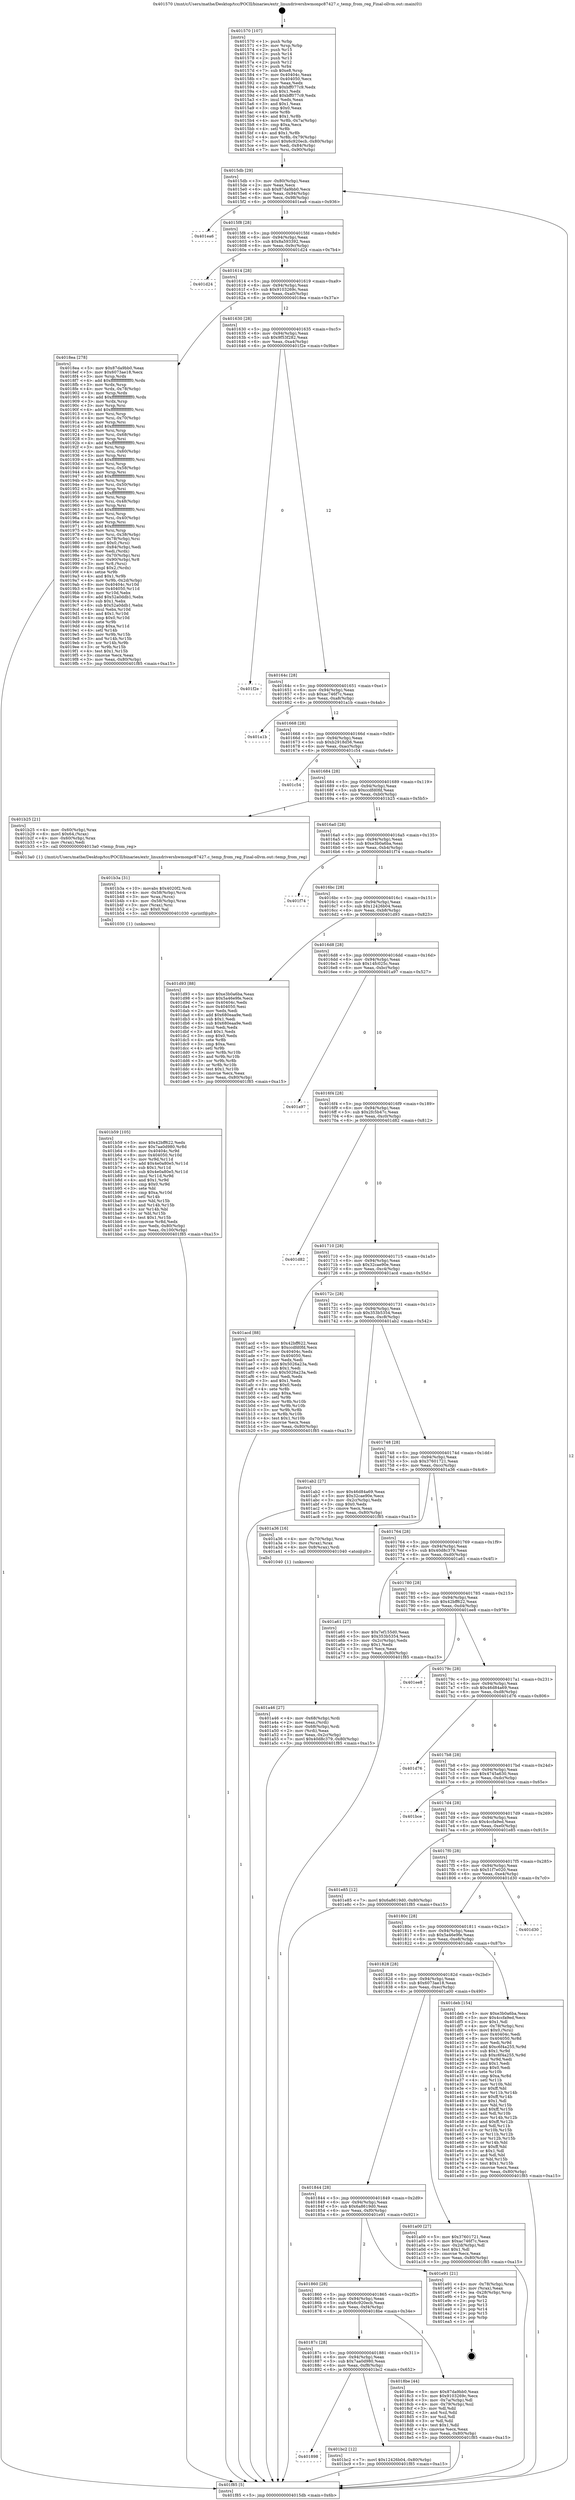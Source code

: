 digraph "0x401570" {
  label = "0x401570 (/mnt/c/Users/mathe/Desktop/tcc/POCII/binaries/extr_linuxdrivershwmonpc87427.c_temp_from_reg_Final-ollvm.out::main(0))"
  labelloc = "t"
  node[shape=record]

  Entry [label="",width=0.3,height=0.3,shape=circle,fillcolor=black,style=filled]
  "0x4015db" [label="{
     0x4015db [29]\l
     | [instrs]\l
     &nbsp;&nbsp;0x4015db \<+3\>: mov -0x80(%rbp),%eax\l
     &nbsp;&nbsp;0x4015de \<+2\>: mov %eax,%ecx\l
     &nbsp;&nbsp;0x4015e0 \<+6\>: sub $0x87da9bb0,%ecx\l
     &nbsp;&nbsp;0x4015e6 \<+6\>: mov %eax,-0x94(%rbp)\l
     &nbsp;&nbsp;0x4015ec \<+6\>: mov %ecx,-0x98(%rbp)\l
     &nbsp;&nbsp;0x4015f2 \<+6\>: je 0000000000401ea6 \<main+0x936\>\l
  }"]
  "0x401ea6" [label="{
     0x401ea6\l
  }", style=dashed]
  "0x4015f8" [label="{
     0x4015f8 [28]\l
     | [instrs]\l
     &nbsp;&nbsp;0x4015f8 \<+5\>: jmp 00000000004015fd \<main+0x8d\>\l
     &nbsp;&nbsp;0x4015fd \<+6\>: mov -0x94(%rbp),%eax\l
     &nbsp;&nbsp;0x401603 \<+5\>: sub $0x8a593392,%eax\l
     &nbsp;&nbsp;0x401608 \<+6\>: mov %eax,-0x9c(%rbp)\l
     &nbsp;&nbsp;0x40160e \<+6\>: je 0000000000401d24 \<main+0x7b4\>\l
  }"]
  Exit [label="",width=0.3,height=0.3,shape=circle,fillcolor=black,style=filled,peripheries=2]
  "0x401d24" [label="{
     0x401d24\l
  }", style=dashed]
  "0x401614" [label="{
     0x401614 [28]\l
     | [instrs]\l
     &nbsp;&nbsp;0x401614 \<+5\>: jmp 0000000000401619 \<main+0xa9\>\l
     &nbsp;&nbsp;0x401619 \<+6\>: mov -0x94(%rbp),%eax\l
     &nbsp;&nbsp;0x40161f \<+5\>: sub $0x9103269c,%eax\l
     &nbsp;&nbsp;0x401624 \<+6\>: mov %eax,-0xa0(%rbp)\l
     &nbsp;&nbsp;0x40162a \<+6\>: je 00000000004018ea \<main+0x37a\>\l
  }"]
  "0x401898" [label="{
     0x401898\l
  }", style=dashed]
  "0x4018ea" [label="{
     0x4018ea [278]\l
     | [instrs]\l
     &nbsp;&nbsp;0x4018ea \<+5\>: mov $0x87da9bb0,%eax\l
     &nbsp;&nbsp;0x4018ef \<+5\>: mov $0x6073ae18,%ecx\l
     &nbsp;&nbsp;0x4018f4 \<+3\>: mov %rsp,%rdx\l
     &nbsp;&nbsp;0x4018f7 \<+4\>: add $0xfffffffffffffff0,%rdx\l
     &nbsp;&nbsp;0x4018fb \<+3\>: mov %rdx,%rsp\l
     &nbsp;&nbsp;0x4018fe \<+4\>: mov %rdx,-0x78(%rbp)\l
     &nbsp;&nbsp;0x401902 \<+3\>: mov %rsp,%rdx\l
     &nbsp;&nbsp;0x401905 \<+4\>: add $0xfffffffffffffff0,%rdx\l
     &nbsp;&nbsp;0x401909 \<+3\>: mov %rdx,%rsp\l
     &nbsp;&nbsp;0x40190c \<+3\>: mov %rsp,%rsi\l
     &nbsp;&nbsp;0x40190f \<+4\>: add $0xfffffffffffffff0,%rsi\l
     &nbsp;&nbsp;0x401913 \<+3\>: mov %rsi,%rsp\l
     &nbsp;&nbsp;0x401916 \<+4\>: mov %rsi,-0x70(%rbp)\l
     &nbsp;&nbsp;0x40191a \<+3\>: mov %rsp,%rsi\l
     &nbsp;&nbsp;0x40191d \<+4\>: add $0xfffffffffffffff0,%rsi\l
     &nbsp;&nbsp;0x401921 \<+3\>: mov %rsi,%rsp\l
     &nbsp;&nbsp;0x401924 \<+4\>: mov %rsi,-0x68(%rbp)\l
     &nbsp;&nbsp;0x401928 \<+3\>: mov %rsp,%rsi\l
     &nbsp;&nbsp;0x40192b \<+4\>: add $0xfffffffffffffff0,%rsi\l
     &nbsp;&nbsp;0x40192f \<+3\>: mov %rsi,%rsp\l
     &nbsp;&nbsp;0x401932 \<+4\>: mov %rsi,-0x60(%rbp)\l
     &nbsp;&nbsp;0x401936 \<+3\>: mov %rsp,%rsi\l
     &nbsp;&nbsp;0x401939 \<+4\>: add $0xfffffffffffffff0,%rsi\l
     &nbsp;&nbsp;0x40193d \<+3\>: mov %rsi,%rsp\l
     &nbsp;&nbsp;0x401940 \<+4\>: mov %rsi,-0x58(%rbp)\l
     &nbsp;&nbsp;0x401944 \<+3\>: mov %rsp,%rsi\l
     &nbsp;&nbsp;0x401947 \<+4\>: add $0xfffffffffffffff0,%rsi\l
     &nbsp;&nbsp;0x40194b \<+3\>: mov %rsi,%rsp\l
     &nbsp;&nbsp;0x40194e \<+4\>: mov %rsi,-0x50(%rbp)\l
     &nbsp;&nbsp;0x401952 \<+3\>: mov %rsp,%rsi\l
     &nbsp;&nbsp;0x401955 \<+4\>: add $0xfffffffffffffff0,%rsi\l
     &nbsp;&nbsp;0x401959 \<+3\>: mov %rsi,%rsp\l
     &nbsp;&nbsp;0x40195c \<+4\>: mov %rsi,-0x48(%rbp)\l
     &nbsp;&nbsp;0x401960 \<+3\>: mov %rsp,%rsi\l
     &nbsp;&nbsp;0x401963 \<+4\>: add $0xfffffffffffffff0,%rsi\l
     &nbsp;&nbsp;0x401967 \<+3\>: mov %rsi,%rsp\l
     &nbsp;&nbsp;0x40196a \<+4\>: mov %rsi,-0x40(%rbp)\l
     &nbsp;&nbsp;0x40196e \<+3\>: mov %rsp,%rsi\l
     &nbsp;&nbsp;0x401971 \<+4\>: add $0xfffffffffffffff0,%rsi\l
     &nbsp;&nbsp;0x401975 \<+3\>: mov %rsi,%rsp\l
     &nbsp;&nbsp;0x401978 \<+4\>: mov %rsi,-0x38(%rbp)\l
     &nbsp;&nbsp;0x40197c \<+4\>: mov -0x78(%rbp),%rsi\l
     &nbsp;&nbsp;0x401980 \<+6\>: movl $0x0,(%rsi)\l
     &nbsp;&nbsp;0x401986 \<+6\>: mov -0x84(%rbp),%edi\l
     &nbsp;&nbsp;0x40198c \<+2\>: mov %edi,(%rdx)\l
     &nbsp;&nbsp;0x40198e \<+4\>: mov -0x70(%rbp),%rsi\l
     &nbsp;&nbsp;0x401992 \<+7\>: mov -0x90(%rbp),%r8\l
     &nbsp;&nbsp;0x401999 \<+3\>: mov %r8,(%rsi)\l
     &nbsp;&nbsp;0x40199c \<+3\>: cmpl $0x2,(%rdx)\l
     &nbsp;&nbsp;0x40199f \<+4\>: setne %r9b\l
     &nbsp;&nbsp;0x4019a3 \<+4\>: and $0x1,%r9b\l
     &nbsp;&nbsp;0x4019a7 \<+4\>: mov %r9b,-0x2d(%rbp)\l
     &nbsp;&nbsp;0x4019ab \<+8\>: mov 0x40404c,%r10d\l
     &nbsp;&nbsp;0x4019b3 \<+8\>: mov 0x404050,%r11d\l
     &nbsp;&nbsp;0x4019bb \<+3\>: mov %r10d,%ebx\l
     &nbsp;&nbsp;0x4019be \<+6\>: add $0x52a0ddb1,%ebx\l
     &nbsp;&nbsp;0x4019c4 \<+3\>: sub $0x1,%ebx\l
     &nbsp;&nbsp;0x4019c7 \<+6\>: sub $0x52a0ddb1,%ebx\l
     &nbsp;&nbsp;0x4019cd \<+4\>: imul %ebx,%r10d\l
     &nbsp;&nbsp;0x4019d1 \<+4\>: and $0x1,%r10d\l
     &nbsp;&nbsp;0x4019d5 \<+4\>: cmp $0x0,%r10d\l
     &nbsp;&nbsp;0x4019d9 \<+4\>: sete %r9b\l
     &nbsp;&nbsp;0x4019dd \<+4\>: cmp $0xa,%r11d\l
     &nbsp;&nbsp;0x4019e1 \<+4\>: setl %r14b\l
     &nbsp;&nbsp;0x4019e5 \<+3\>: mov %r9b,%r15b\l
     &nbsp;&nbsp;0x4019e8 \<+3\>: and %r14b,%r15b\l
     &nbsp;&nbsp;0x4019eb \<+3\>: xor %r14b,%r9b\l
     &nbsp;&nbsp;0x4019ee \<+3\>: or %r9b,%r15b\l
     &nbsp;&nbsp;0x4019f1 \<+4\>: test $0x1,%r15b\l
     &nbsp;&nbsp;0x4019f5 \<+3\>: cmovne %ecx,%eax\l
     &nbsp;&nbsp;0x4019f8 \<+3\>: mov %eax,-0x80(%rbp)\l
     &nbsp;&nbsp;0x4019fb \<+5\>: jmp 0000000000401f85 \<main+0xa15\>\l
  }"]
  "0x401630" [label="{
     0x401630 [28]\l
     | [instrs]\l
     &nbsp;&nbsp;0x401630 \<+5\>: jmp 0000000000401635 \<main+0xc5\>\l
     &nbsp;&nbsp;0x401635 \<+6\>: mov -0x94(%rbp),%eax\l
     &nbsp;&nbsp;0x40163b \<+5\>: sub $0x9f53f282,%eax\l
     &nbsp;&nbsp;0x401640 \<+6\>: mov %eax,-0xa4(%rbp)\l
     &nbsp;&nbsp;0x401646 \<+6\>: je 0000000000401f2e \<main+0x9be\>\l
  }"]
  "0x401bc2" [label="{
     0x401bc2 [12]\l
     | [instrs]\l
     &nbsp;&nbsp;0x401bc2 \<+7\>: movl $0x12426b04,-0x80(%rbp)\l
     &nbsp;&nbsp;0x401bc9 \<+5\>: jmp 0000000000401f85 \<main+0xa15\>\l
  }"]
  "0x401f2e" [label="{
     0x401f2e\l
  }", style=dashed]
  "0x40164c" [label="{
     0x40164c [28]\l
     | [instrs]\l
     &nbsp;&nbsp;0x40164c \<+5\>: jmp 0000000000401651 \<main+0xe1\>\l
     &nbsp;&nbsp;0x401651 \<+6\>: mov -0x94(%rbp),%eax\l
     &nbsp;&nbsp;0x401657 \<+5\>: sub $0xac746f7c,%eax\l
     &nbsp;&nbsp;0x40165c \<+6\>: mov %eax,-0xa8(%rbp)\l
     &nbsp;&nbsp;0x401662 \<+6\>: je 0000000000401a1b \<main+0x4ab\>\l
  }"]
  "0x401b59" [label="{
     0x401b59 [105]\l
     | [instrs]\l
     &nbsp;&nbsp;0x401b59 \<+5\>: mov $0x42bff622,%edx\l
     &nbsp;&nbsp;0x401b5e \<+6\>: mov $0x7aa0d980,%r8d\l
     &nbsp;&nbsp;0x401b64 \<+8\>: mov 0x40404c,%r9d\l
     &nbsp;&nbsp;0x401b6c \<+8\>: mov 0x404050,%r10d\l
     &nbsp;&nbsp;0x401b74 \<+3\>: mov %r9d,%r11d\l
     &nbsp;&nbsp;0x401b77 \<+7\>: add $0x4e0a80e5,%r11d\l
     &nbsp;&nbsp;0x401b7e \<+4\>: sub $0x1,%r11d\l
     &nbsp;&nbsp;0x401b82 \<+7\>: sub $0x4e0a80e5,%r11d\l
     &nbsp;&nbsp;0x401b89 \<+4\>: imul %r11d,%r9d\l
     &nbsp;&nbsp;0x401b8d \<+4\>: and $0x1,%r9d\l
     &nbsp;&nbsp;0x401b91 \<+4\>: cmp $0x0,%r9d\l
     &nbsp;&nbsp;0x401b95 \<+3\>: sete %bl\l
     &nbsp;&nbsp;0x401b98 \<+4\>: cmp $0xa,%r10d\l
     &nbsp;&nbsp;0x401b9c \<+4\>: setl %r14b\l
     &nbsp;&nbsp;0x401ba0 \<+3\>: mov %bl,%r15b\l
     &nbsp;&nbsp;0x401ba3 \<+3\>: and %r14b,%r15b\l
     &nbsp;&nbsp;0x401ba6 \<+3\>: xor %r14b,%bl\l
     &nbsp;&nbsp;0x401ba9 \<+3\>: or %bl,%r15b\l
     &nbsp;&nbsp;0x401bac \<+4\>: test $0x1,%r15b\l
     &nbsp;&nbsp;0x401bb0 \<+4\>: cmovne %r8d,%edx\l
     &nbsp;&nbsp;0x401bb4 \<+3\>: mov %edx,-0x80(%rbp)\l
     &nbsp;&nbsp;0x401bb7 \<+6\>: mov %eax,-0x100(%rbp)\l
     &nbsp;&nbsp;0x401bbd \<+5\>: jmp 0000000000401f85 \<main+0xa15\>\l
  }"]
  "0x401a1b" [label="{
     0x401a1b\l
  }", style=dashed]
  "0x401668" [label="{
     0x401668 [28]\l
     | [instrs]\l
     &nbsp;&nbsp;0x401668 \<+5\>: jmp 000000000040166d \<main+0xfd\>\l
     &nbsp;&nbsp;0x40166d \<+6\>: mov -0x94(%rbp),%eax\l
     &nbsp;&nbsp;0x401673 \<+5\>: sub $0xb2918d56,%eax\l
     &nbsp;&nbsp;0x401678 \<+6\>: mov %eax,-0xac(%rbp)\l
     &nbsp;&nbsp;0x40167e \<+6\>: je 0000000000401c54 \<main+0x6e4\>\l
  }"]
  "0x401b3a" [label="{
     0x401b3a [31]\l
     | [instrs]\l
     &nbsp;&nbsp;0x401b3a \<+10\>: movabs $0x4020f2,%rdi\l
     &nbsp;&nbsp;0x401b44 \<+4\>: mov -0x58(%rbp),%rcx\l
     &nbsp;&nbsp;0x401b48 \<+3\>: mov %rax,(%rcx)\l
     &nbsp;&nbsp;0x401b4b \<+4\>: mov -0x58(%rbp),%rax\l
     &nbsp;&nbsp;0x401b4f \<+3\>: mov (%rax),%rsi\l
     &nbsp;&nbsp;0x401b52 \<+2\>: mov $0x0,%al\l
     &nbsp;&nbsp;0x401b54 \<+5\>: call 0000000000401030 \<printf@plt\>\l
     | [calls]\l
     &nbsp;&nbsp;0x401030 \{1\} (unknown)\l
  }"]
  "0x401c54" [label="{
     0x401c54\l
  }", style=dashed]
  "0x401684" [label="{
     0x401684 [28]\l
     | [instrs]\l
     &nbsp;&nbsp;0x401684 \<+5\>: jmp 0000000000401689 \<main+0x119\>\l
     &nbsp;&nbsp;0x401689 \<+6\>: mov -0x94(%rbp),%eax\l
     &nbsp;&nbsp;0x40168f \<+5\>: sub $0xccdfd0fd,%eax\l
     &nbsp;&nbsp;0x401694 \<+6\>: mov %eax,-0xb0(%rbp)\l
     &nbsp;&nbsp;0x40169a \<+6\>: je 0000000000401b25 \<main+0x5b5\>\l
  }"]
  "0x401a46" [label="{
     0x401a46 [27]\l
     | [instrs]\l
     &nbsp;&nbsp;0x401a46 \<+4\>: mov -0x68(%rbp),%rdi\l
     &nbsp;&nbsp;0x401a4a \<+2\>: mov %eax,(%rdi)\l
     &nbsp;&nbsp;0x401a4c \<+4\>: mov -0x68(%rbp),%rdi\l
     &nbsp;&nbsp;0x401a50 \<+2\>: mov (%rdi),%eax\l
     &nbsp;&nbsp;0x401a52 \<+3\>: mov %eax,-0x2c(%rbp)\l
     &nbsp;&nbsp;0x401a55 \<+7\>: movl $0x40d8c379,-0x80(%rbp)\l
     &nbsp;&nbsp;0x401a5c \<+5\>: jmp 0000000000401f85 \<main+0xa15\>\l
  }"]
  "0x401b25" [label="{
     0x401b25 [21]\l
     | [instrs]\l
     &nbsp;&nbsp;0x401b25 \<+4\>: mov -0x60(%rbp),%rax\l
     &nbsp;&nbsp;0x401b29 \<+6\>: movl $0x64,(%rax)\l
     &nbsp;&nbsp;0x401b2f \<+4\>: mov -0x60(%rbp),%rax\l
     &nbsp;&nbsp;0x401b33 \<+2\>: mov (%rax),%edi\l
     &nbsp;&nbsp;0x401b35 \<+5\>: call 00000000004013a0 \<temp_from_reg\>\l
     | [calls]\l
     &nbsp;&nbsp;0x4013a0 \{1\} (/mnt/c/Users/mathe/Desktop/tcc/POCII/binaries/extr_linuxdrivershwmonpc87427.c_temp_from_reg_Final-ollvm.out::temp_from_reg)\l
  }"]
  "0x4016a0" [label="{
     0x4016a0 [28]\l
     | [instrs]\l
     &nbsp;&nbsp;0x4016a0 \<+5\>: jmp 00000000004016a5 \<main+0x135\>\l
     &nbsp;&nbsp;0x4016a5 \<+6\>: mov -0x94(%rbp),%eax\l
     &nbsp;&nbsp;0x4016ab \<+5\>: sub $0xe3b0a6ba,%eax\l
     &nbsp;&nbsp;0x4016b0 \<+6\>: mov %eax,-0xb4(%rbp)\l
     &nbsp;&nbsp;0x4016b6 \<+6\>: je 0000000000401f74 \<main+0xa04\>\l
  }"]
  "0x401570" [label="{
     0x401570 [107]\l
     | [instrs]\l
     &nbsp;&nbsp;0x401570 \<+1\>: push %rbp\l
     &nbsp;&nbsp;0x401571 \<+3\>: mov %rsp,%rbp\l
     &nbsp;&nbsp;0x401574 \<+2\>: push %r15\l
     &nbsp;&nbsp;0x401576 \<+2\>: push %r14\l
     &nbsp;&nbsp;0x401578 \<+2\>: push %r13\l
     &nbsp;&nbsp;0x40157a \<+2\>: push %r12\l
     &nbsp;&nbsp;0x40157c \<+1\>: push %rbx\l
     &nbsp;&nbsp;0x40157d \<+7\>: sub $0xe8,%rsp\l
     &nbsp;&nbsp;0x401584 \<+7\>: mov 0x40404c,%eax\l
     &nbsp;&nbsp;0x40158b \<+7\>: mov 0x404050,%ecx\l
     &nbsp;&nbsp;0x401592 \<+2\>: mov %eax,%edx\l
     &nbsp;&nbsp;0x401594 \<+6\>: sub $0xbff077c9,%edx\l
     &nbsp;&nbsp;0x40159a \<+3\>: sub $0x1,%edx\l
     &nbsp;&nbsp;0x40159d \<+6\>: add $0xbff077c9,%edx\l
     &nbsp;&nbsp;0x4015a3 \<+3\>: imul %edx,%eax\l
     &nbsp;&nbsp;0x4015a6 \<+3\>: and $0x1,%eax\l
     &nbsp;&nbsp;0x4015a9 \<+3\>: cmp $0x0,%eax\l
     &nbsp;&nbsp;0x4015ac \<+4\>: sete %r8b\l
     &nbsp;&nbsp;0x4015b0 \<+4\>: and $0x1,%r8b\l
     &nbsp;&nbsp;0x4015b4 \<+4\>: mov %r8b,-0x7a(%rbp)\l
     &nbsp;&nbsp;0x4015b8 \<+3\>: cmp $0xa,%ecx\l
     &nbsp;&nbsp;0x4015bb \<+4\>: setl %r8b\l
     &nbsp;&nbsp;0x4015bf \<+4\>: and $0x1,%r8b\l
     &nbsp;&nbsp;0x4015c3 \<+4\>: mov %r8b,-0x79(%rbp)\l
     &nbsp;&nbsp;0x4015c7 \<+7\>: movl $0x6c920ecb,-0x80(%rbp)\l
     &nbsp;&nbsp;0x4015ce \<+6\>: mov %edi,-0x84(%rbp)\l
     &nbsp;&nbsp;0x4015d4 \<+7\>: mov %rsi,-0x90(%rbp)\l
  }"]
  "0x401f74" [label="{
     0x401f74\l
  }", style=dashed]
  "0x4016bc" [label="{
     0x4016bc [28]\l
     | [instrs]\l
     &nbsp;&nbsp;0x4016bc \<+5\>: jmp 00000000004016c1 \<main+0x151\>\l
     &nbsp;&nbsp;0x4016c1 \<+6\>: mov -0x94(%rbp),%eax\l
     &nbsp;&nbsp;0x4016c7 \<+5\>: sub $0x12426b04,%eax\l
     &nbsp;&nbsp;0x4016cc \<+6\>: mov %eax,-0xb8(%rbp)\l
     &nbsp;&nbsp;0x4016d2 \<+6\>: je 0000000000401d93 \<main+0x823\>\l
  }"]
  "0x401f85" [label="{
     0x401f85 [5]\l
     | [instrs]\l
     &nbsp;&nbsp;0x401f85 \<+5\>: jmp 00000000004015db \<main+0x6b\>\l
  }"]
  "0x401d93" [label="{
     0x401d93 [88]\l
     | [instrs]\l
     &nbsp;&nbsp;0x401d93 \<+5\>: mov $0xe3b0a6ba,%eax\l
     &nbsp;&nbsp;0x401d98 \<+5\>: mov $0x5a46e9fe,%ecx\l
     &nbsp;&nbsp;0x401d9d \<+7\>: mov 0x40404c,%edx\l
     &nbsp;&nbsp;0x401da4 \<+7\>: mov 0x404050,%esi\l
     &nbsp;&nbsp;0x401dab \<+2\>: mov %edx,%edi\l
     &nbsp;&nbsp;0x401dad \<+6\>: add $0x680eaa9e,%edi\l
     &nbsp;&nbsp;0x401db3 \<+3\>: sub $0x1,%edi\l
     &nbsp;&nbsp;0x401db6 \<+6\>: sub $0x680eaa9e,%edi\l
     &nbsp;&nbsp;0x401dbc \<+3\>: imul %edi,%edx\l
     &nbsp;&nbsp;0x401dbf \<+3\>: and $0x1,%edx\l
     &nbsp;&nbsp;0x401dc2 \<+3\>: cmp $0x0,%edx\l
     &nbsp;&nbsp;0x401dc5 \<+4\>: sete %r8b\l
     &nbsp;&nbsp;0x401dc9 \<+3\>: cmp $0xa,%esi\l
     &nbsp;&nbsp;0x401dcc \<+4\>: setl %r9b\l
     &nbsp;&nbsp;0x401dd0 \<+3\>: mov %r8b,%r10b\l
     &nbsp;&nbsp;0x401dd3 \<+3\>: and %r9b,%r10b\l
     &nbsp;&nbsp;0x401dd6 \<+3\>: xor %r9b,%r8b\l
     &nbsp;&nbsp;0x401dd9 \<+3\>: or %r8b,%r10b\l
     &nbsp;&nbsp;0x401ddc \<+4\>: test $0x1,%r10b\l
     &nbsp;&nbsp;0x401de0 \<+3\>: cmovne %ecx,%eax\l
     &nbsp;&nbsp;0x401de3 \<+3\>: mov %eax,-0x80(%rbp)\l
     &nbsp;&nbsp;0x401de6 \<+5\>: jmp 0000000000401f85 \<main+0xa15\>\l
  }"]
  "0x4016d8" [label="{
     0x4016d8 [28]\l
     | [instrs]\l
     &nbsp;&nbsp;0x4016d8 \<+5\>: jmp 00000000004016dd \<main+0x16d\>\l
     &nbsp;&nbsp;0x4016dd \<+6\>: mov -0x94(%rbp),%eax\l
     &nbsp;&nbsp;0x4016e3 \<+5\>: sub $0x14fc025c,%eax\l
     &nbsp;&nbsp;0x4016e8 \<+6\>: mov %eax,-0xbc(%rbp)\l
     &nbsp;&nbsp;0x4016ee \<+6\>: je 0000000000401a97 \<main+0x527\>\l
  }"]
  "0x40187c" [label="{
     0x40187c [28]\l
     | [instrs]\l
     &nbsp;&nbsp;0x40187c \<+5\>: jmp 0000000000401881 \<main+0x311\>\l
     &nbsp;&nbsp;0x401881 \<+6\>: mov -0x94(%rbp),%eax\l
     &nbsp;&nbsp;0x401887 \<+5\>: sub $0x7aa0d980,%eax\l
     &nbsp;&nbsp;0x40188c \<+6\>: mov %eax,-0xf8(%rbp)\l
     &nbsp;&nbsp;0x401892 \<+6\>: je 0000000000401bc2 \<main+0x652\>\l
  }"]
  "0x401a97" [label="{
     0x401a97\l
  }", style=dashed]
  "0x4016f4" [label="{
     0x4016f4 [28]\l
     | [instrs]\l
     &nbsp;&nbsp;0x4016f4 \<+5\>: jmp 00000000004016f9 \<main+0x189\>\l
     &nbsp;&nbsp;0x4016f9 \<+6\>: mov -0x94(%rbp),%eax\l
     &nbsp;&nbsp;0x4016ff \<+5\>: sub $0x2fc5b47c,%eax\l
     &nbsp;&nbsp;0x401704 \<+6\>: mov %eax,-0xc0(%rbp)\l
     &nbsp;&nbsp;0x40170a \<+6\>: je 0000000000401d82 \<main+0x812\>\l
  }"]
  "0x4018be" [label="{
     0x4018be [44]\l
     | [instrs]\l
     &nbsp;&nbsp;0x4018be \<+5\>: mov $0x87da9bb0,%eax\l
     &nbsp;&nbsp;0x4018c3 \<+5\>: mov $0x9103269c,%ecx\l
     &nbsp;&nbsp;0x4018c8 \<+3\>: mov -0x7a(%rbp),%dl\l
     &nbsp;&nbsp;0x4018cb \<+4\>: mov -0x79(%rbp),%sil\l
     &nbsp;&nbsp;0x4018cf \<+3\>: mov %dl,%dil\l
     &nbsp;&nbsp;0x4018d2 \<+3\>: and %sil,%dil\l
     &nbsp;&nbsp;0x4018d5 \<+3\>: xor %sil,%dl\l
     &nbsp;&nbsp;0x4018d8 \<+3\>: or %dl,%dil\l
     &nbsp;&nbsp;0x4018db \<+4\>: test $0x1,%dil\l
     &nbsp;&nbsp;0x4018df \<+3\>: cmovne %ecx,%eax\l
     &nbsp;&nbsp;0x4018e2 \<+3\>: mov %eax,-0x80(%rbp)\l
     &nbsp;&nbsp;0x4018e5 \<+5\>: jmp 0000000000401f85 \<main+0xa15\>\l
  }"]
  "0x401d82" [label="{
     0x401d82\l
  }", style=dashed]
  "0x401710" [label="{
     0x401710 [28]\l
     | [instrs]\l
     &nbsp;&nbsp;0x401710 \<+5\>: jmp 0000000000401715 \<main+0x1a5\>\l
     &nbsp;&nbsp;0x401715 \<+6\>: mov -0x94(%rbp),%eax\l
     &nbsp;&nbsp;0x40171b \<+5\>: sub $0x32cae90e,%eax\l
     &nbsp;&nbsp;0x401720 \<+6\>: mov %eax,-0xc4(%rbp)\l
     &nbsp;&nbsp;0x401726 \<+6\>: je 0000000000401acd \<main+0x55d\>\l
  }"]
  "0x401860" [label="{
     0x401860 [28]\l
     | [instrs]\l
     &nbsp;&nbsp;0x401860 \<+5\>: jmp 0000000000401865 \<main+0x2f5\>\l
     &nbsp;&nbsp;0x401865 \<+6\>: mov -0x94(%rbp),%eax\l
     &nbsp;&nbsp;0x40186b \<+5\>: sub $0x6c920ecb,%eax\l
     &nbsp;&nbsp;0x401870 \<+6\>: mov %eax,-0xf4(%rbp)\l
     &nbsp;&nbsp;0x401876 \<+6\>: je 00000000004018be \<main+0x34e\>\l
  }"]
  "0x401acd" [label="{
     0x401acd [88]\l
     | [instrs]\l
     &nbsp;&nbsp;0x401acd \<+5\>: mov $0x42bff622,%eax\l
     &nbsp;&nbsp;0x401ad2 \<+5\>: mov $0xccdfd0fd,%ecx\l
     &nbsp;&nbsp;0x401ad7 \<+7\>: mov 0x40404c,%edx\l
     &nbsp;&nbsp;0x401ade \<+7\>: mov 0x404050,%esi\l
     &nbsp;&nbsp;0x401ae5 \<+2\>: mov %edx,%edi\l
     &nbsp;&nbsp;0x401ae7 \<+6\>: add $0x5026a23a,%edi\l
     &nbsp;&nbsp;0x401aed \<+3\>: sub $0x1,%edi\l
     &nbsp;&nbsp;0x401af0 \<+6\>: sub $0x5026a23a,%edi\l
     &nbsp;&nbsp;0x401af6 \<+3\>: imul %edi,%edx\l
     &nbsp;&nbsp;0x401af9 \<+3\>: and $0x1,%edx\l
     &nbsp;&nbsp;0x401afc \<+3\>: cmp $0x0,%edx\l
     &nbsp;&nbsp;0x401aff \<+4\>: sete %r8b\l
     &nbsp;&nbsp;0x401b03 \<+3\>: cmp $0xa,%esi\l
     &nbsp;&nbsp;0x401b06 \<+4\>: setl %r9b\l
     &nbsp;&nbsp;0x401b0a \<+3\>: mov %r8b,%r10b\l
     &nbsp;&nbsp;0x401b0d \<+3\>: and %r9b,%r10b\l
     &nbsp;&nbsp;0x401b10 \<+3\>: xor %r9b,%r8b\l
     &nbsp;&nbsp;0x401b13 \<+3\>: or %r8b,%r10b\l
     &nbsp;&nbsp;0x401b16 \<+4\>: test $0x1,%r10b\l
     &nbsp;&nbsp;0x401b1a \<+3\>: cmovne %ecx,%eax\l
     &nbsp;&nbsp;0x401b1d \<+3\>: mov %eax,-0x80(%rbp)\l
     &nbsp;&nbsp;0x401b20 \<+5\>: jmp 0000000000401f85 \<main+0xa15\>\l
  }"]
  "0x40172c" [label="{
     0x40172c [28]\l
     | [instrs]\l
     &nbsp;&nbsp;0x40172c \<+5\>: jmp 0000000000401731 \<main+0x1c1\>\l
     &nbsp;&nbsp;0x401731 \<+6\>: mov -0x94(%rbp),%eax\l
     &nbsp;&nbsp;0x401737 \<+5\>: sub $0x353b5354,%eax\l
     &nbsp;&nbsp;0x40173c \<+6\>: mov %eax,-0xc8(%rbp)\l
     &nbsp;&nbsp;0x401742 \<+6\>: je 0000000000401ab2 \<main+0x542\>\l
  }"]
  "0x401e91" [label="{
     0x401e91 [21]\l
     | [instrs]\l
     &nbsp;&nbsp;0x401e91 \<+4\>: mov -0x78(%rbp),%rax\l
     &nbsp;&nbsp;0x401e95 \<+2\>: mov (%rax),%eax\l
     &nbsp;&nbsp;0x401e97 \<+4\>: lea -0x28(%rbp),%rsp\l
     &nbsp;&nbsp;0x401e9b \<+1\>: pop %rbx\l
     &nbsp;&nbsp;0x401e9c \<+2\>: pop %r12\l
     &nbsp;&nbsp;0x401e9e \<+2\>: pop %r13\l
     &nbsp;&nbsp;0x401ea0 \<+2\>: pop %r14\l
     &nbsp;&nbsp;0x401ea2 \<+2\>: pop %r15\l
     &nbsp;&nbsp;0x401ea4 \<+1\>: pop %rbp\l
     &nbsp;&nbsp;0x401ea5 \<+1\>: ret\l
  }"]
  "0x401ab2" [label="{
     0x401ab2 [27]\l
     | [instrs]\l
     &nbsp;&nbsp;0x401ab2 \<+5\>: mov $0x46d84a69,%eax\l
     &nbsp;&nbsp;0x401ab7 \<+5\>: mov $0x32cae90e,%ecx\l
     &nbsp;&nbsp;0x401abc \<+3\>: mov -0x2c(%rbp),%edx\l
     &nbsp;&nbsp;0x401abf \<+3\>: cmp $0x0,%edx\l
     &nbsp;&nbsp;0x401ac2 \<+3\>: cmove %ecx,%eax\l
     &nbsp;&nbsp;0x401ac5 \<+3\>: mov %eax,-0x80(%rbp)\l
     &nbsp;&nbsp;0x401ac8 \<+5\>: jmp 0000000000401f85 \<main+0xa15\>\l
  }"]
  "0x401748" [label="{
     0x401748 [28]\l
     | [instrs]\l
     &nbsp;&nbsp;0x401748 \<+5\>: jmp 000000000040174d \<main+0x1dd\>\l
     &nbsp;&nbsp;0x40174d \<+6\>: mov -0x94(%rbp),%eax\l
     &nbsp;&nbsp;0x401753 \<+5\>: sub $0x37601721,%eax\l
     &nbsp;&nbsp;0x401758 \<+6\>: mov %eax,-0xcc(%rbp)\l
     &nbsp;&nbsp;0x40175e \<+6\>: je 0000000000401a36 \<main+0x4c6\>\l
  }"]
  "0x401844" [label="{
     0x401844 [28]\l
     | [instrs]\l
     &nbsp;&nbsp;0x401844 \<+5\>: jmp 0000000000401849 \<main+0x2d9\>\l
     &nbsp;&nbsp;0x401849 \<+6\>: mov -0x94(%rbp),%eax\l
     &nbsp;&nbsp;0x40184f \<+5\>: sub $0x6a8619d0,%eax\l
     &nbsp;&nbsp;0x401854 \<+6\>: mov %eax,-0xf0(%rbp)\l
     &nbsp;&nbsp;0x40185a \<+6\>: je 0000000000401e91 \<main+0x921\>\l
  }"]
  "0x401a36" [label="{
     0x401a36 [16]\l
     | [instrs]\l
     &nbsp;&nbsp;0x401a36 \<+4\>: mov -0x70(%rbp),%rax\l
     &nbsp;&nbsp;0x401a3a \<+3\>: mov (%rax),%rax\l
     &nbsp;&nbsp;0x401a3d \<+4\>: mov 0x8(%rax),%rdi\l
     &nbsp;&nbsp;0x401a41 \<+5\>: call 0000000000401040 \<atoi@plt\>\l
     | [calls]\l
     &nbsp;&nbsp;0x401040 \{1\} (unknown)\l
  }"]
  "0x401764" [label="{
     0x401764 [28]\l
     | [instrs]\l
     &nbsp;&nbsp;0x401764 \<+5\>: jmp 0000000000401769 \<main+0x1f9\>\l
     &nbsp;&nbsp;0x401769 \<+6\>: mov -0x94(%rbp),%eax\l
     &nbsp;&nbsp;0x40176f \<+5\>: sub $0x40d8c379,%eax\l
     &nbsp;&nbsp;0x401774 \<+6\>: mov %eax,-0xd0(%rbp)\l
     &nbsp;&nbsp;0x40177a \<+6\>: je 0000000000401a61 \<main+0x4f1\>\l
  }"]
  "0x401a00" [label="{
     0x401a00 [27]\l
     | [instrs]\l
     &nbsp;&nbsp;0x401a00 \<+5\>: mov $0x37601721,%eax\l
     &nbsp;&nbsp;0x401a05 \<+5\>: mov $0xac746f7c,%ecx\l
     &nbsp;&nbsp;0x401a0a \<+3\>: mov -0x2d(%rbp),%dl\l
     &nbsp;&nbsp;0x401a0d \<+3\>: test $0x1,%dl\l
     &nbsp;&nbsp;0x401a10 \<+3\>: cmovne %ecx,%eax\l
     &nbsp;&nbsp;0x401a13 \<+3\>: mov %eax,-0x80(%rbp)\l
     &nbsp;&nbsp;0x401a16 \<+5\>: jmp 0000000000401f85 \<main+0xa15\>\l
  }"]
  "0x401a61" [label="{
     0x401a61 [27]\l
     | [instrs]\l
     &nbsp;&nbsp;0x401a61 \<+5\>: mov $0x7ef155d0,%eax\l
     &nbsp;&nbsp;0x401a66 \<+5\>: mov $0x353b5354,%ecx\l
     &nbsp;&nbsp;0x401a6b \<+3\>: mov -0x2c(%rbp),%edx\l
     &nbsp;&nbsp;0x401a6e \<+3\>: cmp $0x1,%edx\l
     &nbsp;&nbsp;0x401a71 \<+3\>: cmovl %ecx,%eax\l
     &nbsp;&nbsp;0x401a74 \<+3\>: mov %eax,-0x80(%rbp)\l
     &nbsp;&nbsp;0x401a77 \<+5\>: jmp 0000000000401f85 \<main+0xa15\>\l
  }"]
  "0x401780" [label="{
     0x401780 [28]\l
     | [instrs]\l
     &nbsp;&nbsp;0x401780 \<+5\>: jmp 0000000000401785 \<main+0x215\>\l
     &nbsp;&nbsp;0x401785 \<+6\>: mov -0x94(%rbp),%eax\l
     &nbsp;&nbsp;0x40178b \<+5\>: sub $0x42bff622,%eax\l
     &nbsp;&nbsp;0x401790 \<+6\>: mov %eax,-0xd4(%rbp)\l
     &nbsp;&nbsp;0x401796 \<+6\>: je 0000000000401ee8 \<main+0x978\>\l
  }"]
  "0x401828" [label="{
     0x401828 [28]\l
     | [instrs]\l
     &nbsp;&nbsp;0x401828 \<+5\>: jmp 000000000040182d \<main+0x2bd\>\l
     &nbsp;&nbsp;0x40182d \<+6\>: mov -0x94(%rbp),%eax\l
     &nbsp;&nbsp;0x401833 \<+5\>: sub $0x6073ae18,%eax\l
     &nbsp;&nbsp;0x401838 \<+6\>: mov %eax,-0xec(%rbp)\l
     &nbsp;&nbsp;0x40183e \<+6\>: je 0000000000401a00 \<main+0x490\>\l
  }"]
  "0x401ee8" [label="{
     0x401ee8\l
  }", style=dashed]
  "0x40179c" [label="{
     0x40179c [28]\l
     | [instrs]\l
     &nbsp;&nbsp;0x40179c \<+5\>: jmp 00000000004017a1 \<main+0x231\>\l
     &nbsp;&nbsp;0x4017a1 \<+6\>: mov -0x94(%rbp),%eax\l
     &nbsp;&nbsp;0x4017a7 \<+5\>: sub $0x46d84a69,%eax\l
     &nbsp;&nbsp;0x4017ac \<+6\>: mov %eax,-0xd8(%rbp)\l
     &nbsp;&nbsp;0x4017b2 \<+6\>: je 0000000000401d76 \<main+0x806\>\l
  }"]
  "0x401deb" [label="{
     0x401deb [154]\l
     | [instrs]\l
     &nbsp;&nbsp;0x401deb \<+5\>: mov $0xe3b0a6ba,%eax\l
     &nbsp;&nbsp;0x401df0 \<+5\>: mov $0x4ccfa9ed,%ecx\l
     &nbsp;&nbsp;0x401df5 \<+2\>: mov $0x1,%dl\l
     &nbsp;&nbsp;0x401df7 \<+4\>: mov -0x78(%rbp),%rsi\l
     &nbsp;&nbsp;0x401dfb \<+6\>: movl $0x0,(%rsi)\l
     &nbsp;&nbsp;0x401e01 \<+7\>: mov 0x40404c,%edi\l
     &nbsp;&nbsp;0x401e08 \<+8\>: mov 0x404050,%r8d\l
     &nbsp;&nbsp;0x401e10 \<+3\>: mov %edi,%r9d\l
     &nbsp;&nbsp;0x401e13 \<+7\>: add $0xc6f4a255,%r9d\l
     &nbsp;&nbsp;0x401e1a \<+4\>: sub $0x1,%r9d\l
     &nbsp;&nbsp;0x401e1e \<+7\>: sub $0xc6f4a255,%r9d\l
     &nbsp;&nbsp;0x401e25 \<+4\>: imul %r9d,%edi\l
     &nbsp;&nbsp;0x401e29 \<+3\>: and $0x1,%edi\l
     &nbsp;&nbsp;0x401e2c \<+3\>: cmp $0x0,%edi\l
     &nbsp;&nbsp;0x401e2f \<+4\>: sete %r10b\l
     &nbsp;&nbsp;0x401e33 \<+4\>: cmp $0xa,%r8d\l
     &nbsp;&nbsp;0x401e37 \<+4\>: setl %r11b\l
     &nbsp;&nbsp;0x401e3b \<+3\>: mov %r10b,%bl\l
     &nbsp;&nbsp;0x401e3e \<+3\>: xor $0xff,%bl\l
     &nbsp;&nbsp;0x401e41 \<+3\>: mov %r11b,%r14b\l
     &nbsp;&nbsp;0x401e44 \<+4\>: xor $0xff,%r14b\l
     &nbsp;&nbsp;0x401e48 \<+3\>: xor $0x1,%dl\l
     &nbsp;&nbsp;0x401e4b \<+3\>: mov %bl,%r15b\l
     &nbsp;&nbsp;0x401e4e \<+4\>: and $0xff,%r15b\l
     &nbsp;&nbsp;0x401e52 \<+3\>: and %dl,%r10b\l
     &nbsp;&nbsp;0x401e55 \<+3\>: mov %r14b,%r12b\l
     &nbsp;&nbsp;0x401e58 \<+4\>: and $0xff,%r12b\l
     &nbsp;&nbsp;0x401e5c \<+3\>: and %dl,%r11b\l
     &nbsp;&nbsp;0x401e5f \<+3\>: or %r10b,%r15b\l
     &nbsp;&nbsp;0x401e62 \<+3\>: or %r11b,%r12b\l
     &nbsp;&nbsp;0x401e65 \<+3\>: xor %r12b,%r15b\l
     &nbsp;&nbsp;0x401e68 \<+3\>: or %r14b,%bl\l
     &nbsp;&nbsp;0x401e6b \<+3\>: xor $0xff,%bl\l
     &nbsp;&nbsp;0x401e6e \<+3\>: or $0x1,%dl\l
     &nbsp;&nbsp;0x401e71 \<+2\>: and %dl,%bl\l
     &nbsp;&nbsp;0x401e73 \<+3\>: or %bl,%r15b\l
     &nbsp;&nbsp;0x401e76 \<+4\>: test $0x1,%r15b\l
     &nbsp;&nbsp;0x401e7a \<+3\>: cmovne %ecx,%eax\l
     &nbsp;&nbsp;0x401e7d \<+3\>: mov %eax,-0x80(%rbp)\l
     &nbsp;&nbsp;0x401e80 \<+5\>: jmp 0000000000401f85 \<main+0xa15\>\l
  }"]
  "0x401d76" [label="{
     0x401d76\l
  }", style=dashed]
  "0x4017b8" [label="{
     0x4017b8 [28]\l
     | [instrs]\l
     &nbsp;&nbsp;0x4017b8 \<+5\>: jmp 00000000004017bd \<main+0x24d\>\l
     &nbsp;&nbsp;0x4017bd \<+6\>: mov -0x94(%rbp),%eax\l
     &nbsp;&nbsp;0x4017c3 \<+5\>: sub $0x4745a630,%eax\l
     &nbsp;&nbsp;0x4017c8 \<+6\>: mov %eax,-0xdc(%rbp)\l
     &nbsp;&nbsp;0x4017ce \<+6\>: je 0000000000401bce \<main+0x65e\>\l
  }"]
  "0x40180c" [label="{
     0x40180c [28]\l
     | [instrs]\l
     &nbsp;&nbsp;0x40180c \<+5\>: jmp 0000000000401811 \<main+0x2a1\>\l
     &nbsp;&nbsp;0x401811 \<+6\>: mov -0x94(%rbp),%eax\l
     &nbsp;&nbsp;0x401817 \<+5\>: sub $0x5a46e9fe,%eax\l
     &nbsp;&nbsp;0x40181c \<+6\>: mov %eax,-0xe8(%rbp)\l
     &nbsp;&nbsp;0x401822 \<+6\>: je 0000000000401deb \<main+0x87b\>\l
  }"]
  "0x401bce" [label="{
     0x401bce\l
  }", style=dashed]
  "0x4017d4" [label="{
     0x4017d4 [28]\l
     | [instrs]\l
     &nbsp;&nbsp;0x4017d4 \<+5\>: jmp 00000000004017d9 \<main+0x269\>\l
     &nbsp;&nbsp;0x4017d9 \<+6\>: mov -0x94(%rbp),%eax\l
     &nbsp;&nbsp;0x4017df \<+5\>: sub $0x4ccfa9ed,%eax\l
     &nbsp;&nbsp;0x4017e4 \<+6\>: mov %eax,-0xe0(%rbp)\l
     &nbsp;&nbsp;0x4017ea \<+6\>: je 0000000000401e85 \<main+0x915\>\l
  }"]
  "0x401d30" [label="{
     0x401d30\l
  }", style=dashed]
  "0x401e85" [label="{
     0x401e85 [12]\l
     | [instrs]\l
     &nbsp;&nbsp;0x401e85 \<+7\>: movl $0x6a8619d0,-0x80(%rbp)\l
     &nbsp;&nbsp;0x401e8c \<+5\>: jmp 0000000000401f85 \<main+0xa15\>\l
  }"]
  "0x4017f0" [label="{
     0x4017f0 [28]\l
     | [instrs]\l
     &nbsp;&nbsp;0x4017f0 \<+5\>: jmp 00000000004017f5 \<main+0x285\>\l
     &nbsp;&nbsp;0x4017f5 \<+6\>: mov -0x94(%rbp),%eax\l
     &nbsp;&nbsp;0x4017fb \<+5\>: sub $0x51f7e020,%eax\l
     &nbsp;&nbsp;0x401800 \<+6\>: mov %eax,-0xe4(%rbp)\l
     &nbsp;&nbsp;0x401806 \<+6\>: je 0000000000401d30 \<main+0x7c0\>\l
  }"]
  Entry -> "0x401570" [label=" 1"]
  "0x4015db" -> "0x401ea6" [label=" 0"]
  "0x4015db" -> "0x4015f8" [label=" 13"]
  "0x401e91" -> Exit [label=" 1"]
  "0x4015f8" -> "0x401d24" [label=" 0"]
  "0x4015f8" -> "0x401614" [label=" 13"]
  "0x401e85" -> "0x401f85" [label=" 1"]
  "0x401614" -> "0x4018ea" [label=" 1"]
  "0x401614" -> "0x401630" [label=" 12"]
  "0x401deb" -> "0x401f85" [label=" 1"]
  "0x401630" -> "0x401f2e" [label=" 0"]
  "0x401630" -> "0x40164c" [label=" 12"]
  "0x401d93" -> "0x401f85" [label=" 1"]
  "0x40164c" -> "0x401a1b" [label=" 0"]
  "0x40164c" -> "0x401668" [label=" 12"]
  "0x40187c" -> "0x401898" [label=" 0"]
  "0x401668" -> "0x401c54" [label=" 0"]
  "0x401668" -> "0x401684" [label=" 12"]
  "0x40187c" -> "0x401bc2" [label=" 1"]
  "0x401684" -> "0x401b25" [label=" 1"]
  "0x401684" -> "0x4016a0" [label=" 11"]
  "0x401bc2" -> "0x401f85" [label=" 1"]
  "0x4016a0" -> "0x401f74" [label=" 0"]
  "0x4016a0" -> "0x4016bc" [label=" 11"]
  "0x401b3a" -> "0x401b59" [label=" 1"]
  "0x4016bc" -> "0x401d93" [label=" 1"]
  "0x4016bc" -> "0x4016d8" [label=" 10"]
  "0x401b25" -> "0x401b3a" [label=" 1"]
  "0x4016d8" -> "0x401a97" [label=" 0"]
  "0x4016d8" -> "0x4016f4" [label=" 10"]
  "0x401acd" -> "0x401f85" [label=" 1"]
  "0x4016f4" -> "0x401d82" [label=" 0"]
  "0x4016f4" -> "0x401710" [label=" 10"]
  "0x401ab2" -> "0x401f85" [label=" 1"]
  "0x401710" -> "0x401acd" [label=" 1"]
  "0x401710" -> "0x40172c" [label=" 9"]
  "0x401a46" -> "0x401f85" [label=" 1"]
  "0x40172c" -> "0x401ab2" [label=" 1"]
  "0x40172c" -> "0x401748" [label=" 8"]
  "0x401a36" -> "0x401a46" [label=" 1"]
  "0x401748" -> "0x401a36" [label=" 1"]
  "0x401748" -> "0x401764" [label=" 7"]
  "0x4018ea" -> "0x401f85" [label=" 1"]
  "0x401764" -> "0x401a61" [label=" 1"]
  "0x401764" -> "0x401780" [label=" 6"]
  "0x401b59" -> "0x401f85" [label=" 1"]
  "0x401780" -> "0x401ee8" [label=" 0"]
  "0x401780" -> "0x40179c" [label=" 6"]
  "0x401570" -> "0x4015db" [label=" 1"]
  "0x40179c" -> "0x401d76" [label=" 0"]
  "0x40179c" -> "0x4017b8" [label=" 6"]
  "0x4018be" -> "0x401f85" [label=" 1"]
  "0x4017b8" -> "0x401bce" [label=" 0"]
  "0x4017b8" -> "0x4017d4" [label=" 6"]
  "0x401860" -> "0x4018be" [label=" 1"]
  "0x4017d4" -> "0x401e85" [label=" 1"]
  "0x4017d4" -> "0x4017f0" [label=" 5"]
  "0x401a61" -> "0x401f85" [label=" 1"]
  "0x4017f0" -> "0x401d30" [label=" 0"]
  "0x4017f0" -> "0x40180c" [label=" 5"]
  "0x401860" -> "0x40187c" [label=" 1"]
  "0x40180c" -> "0x401deb" [label=" 1"]
  "0x40180c" -> "0x401828" [label=" 4"]
  "0x401f85" -> "0x4015db" [label=" 12"]
  "0x401828" -> "0x401a00" [label=" 1"]
  "0x401828" -> "0x401844" [label=" 3"]
  "0x401a00" -> "0x401f85" [label=" 1"]
  "0x401844" -> "0x401e91" [label=" 1"]
  "0x401844" -> "0x401860" [label=" 2"]
}
